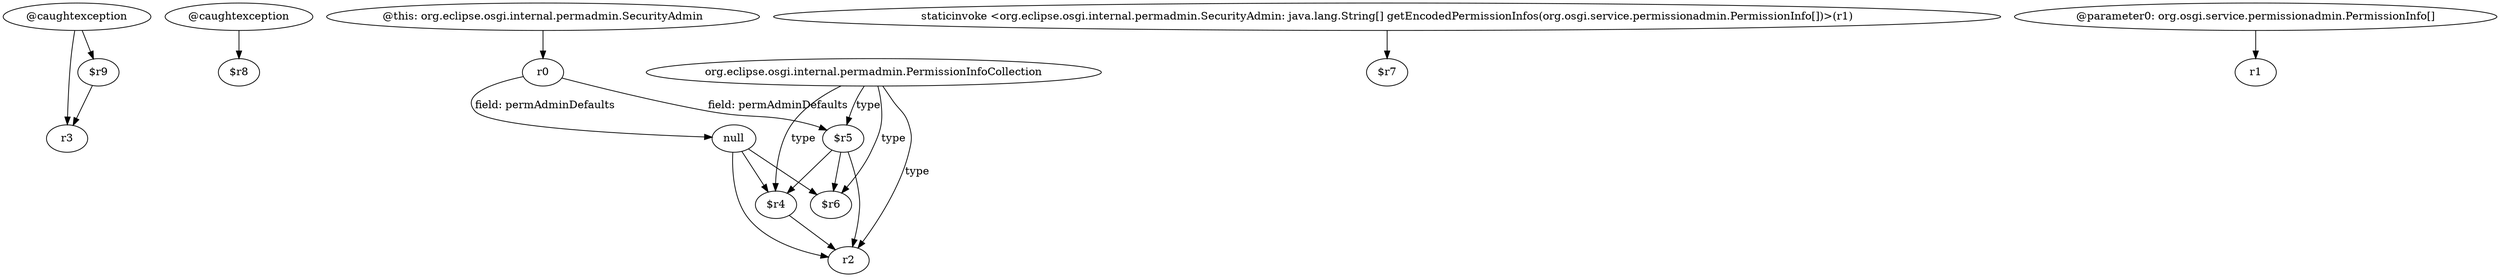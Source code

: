 digraph g {
0[label="@caughtexception"]
1[label="r3"]
0->1[label=""]
2[label="@caughtexception"]
3[label="$r8"]
2->3[label=""]
4[label="null"]
5[label="r2"]
4->5[label=""]
6[label="$r5"]
6->5[label=""]
7[label="$r6"]
4->7[label=""]
8[label="org.eclipse.osgi.internal.permadmin.PermissionInfoCollection"]
8->7[label="type"]
9[label="r0"]
9->4[label="field: permAdminDefaults"]
10[label="$r4"]
4->10[label=""]
6->10[label=""]
11[label="@this: org.eclipse.osgi.internal.permadmin.SecurityAdmin"]
11->9[label=""]
12[label="$r9"]
12->1[label=""]
8->6[label="type"]
13[label="staticinvoke <org.eclipse.osgi.internal.permadmin.SecurityAdmin: java.lang.String[] getEncodedPermissionInfos(org.osgi.service.permissionadmin.PermissionInfo[])>(r1)"]
14[label="$r7"]
13->14[label=""]
6->7[label=""]
8->5[label="type"]
10->5[label=""]
9->6[label="field: permAdminDefaults"]
15[label="@parameter0: org.osgi.service.permissionadmin.PermissionInfo[]"]
16[label="r1"]
15->16[label=""]
8->10[label="type"]
0->12[label=""]
}